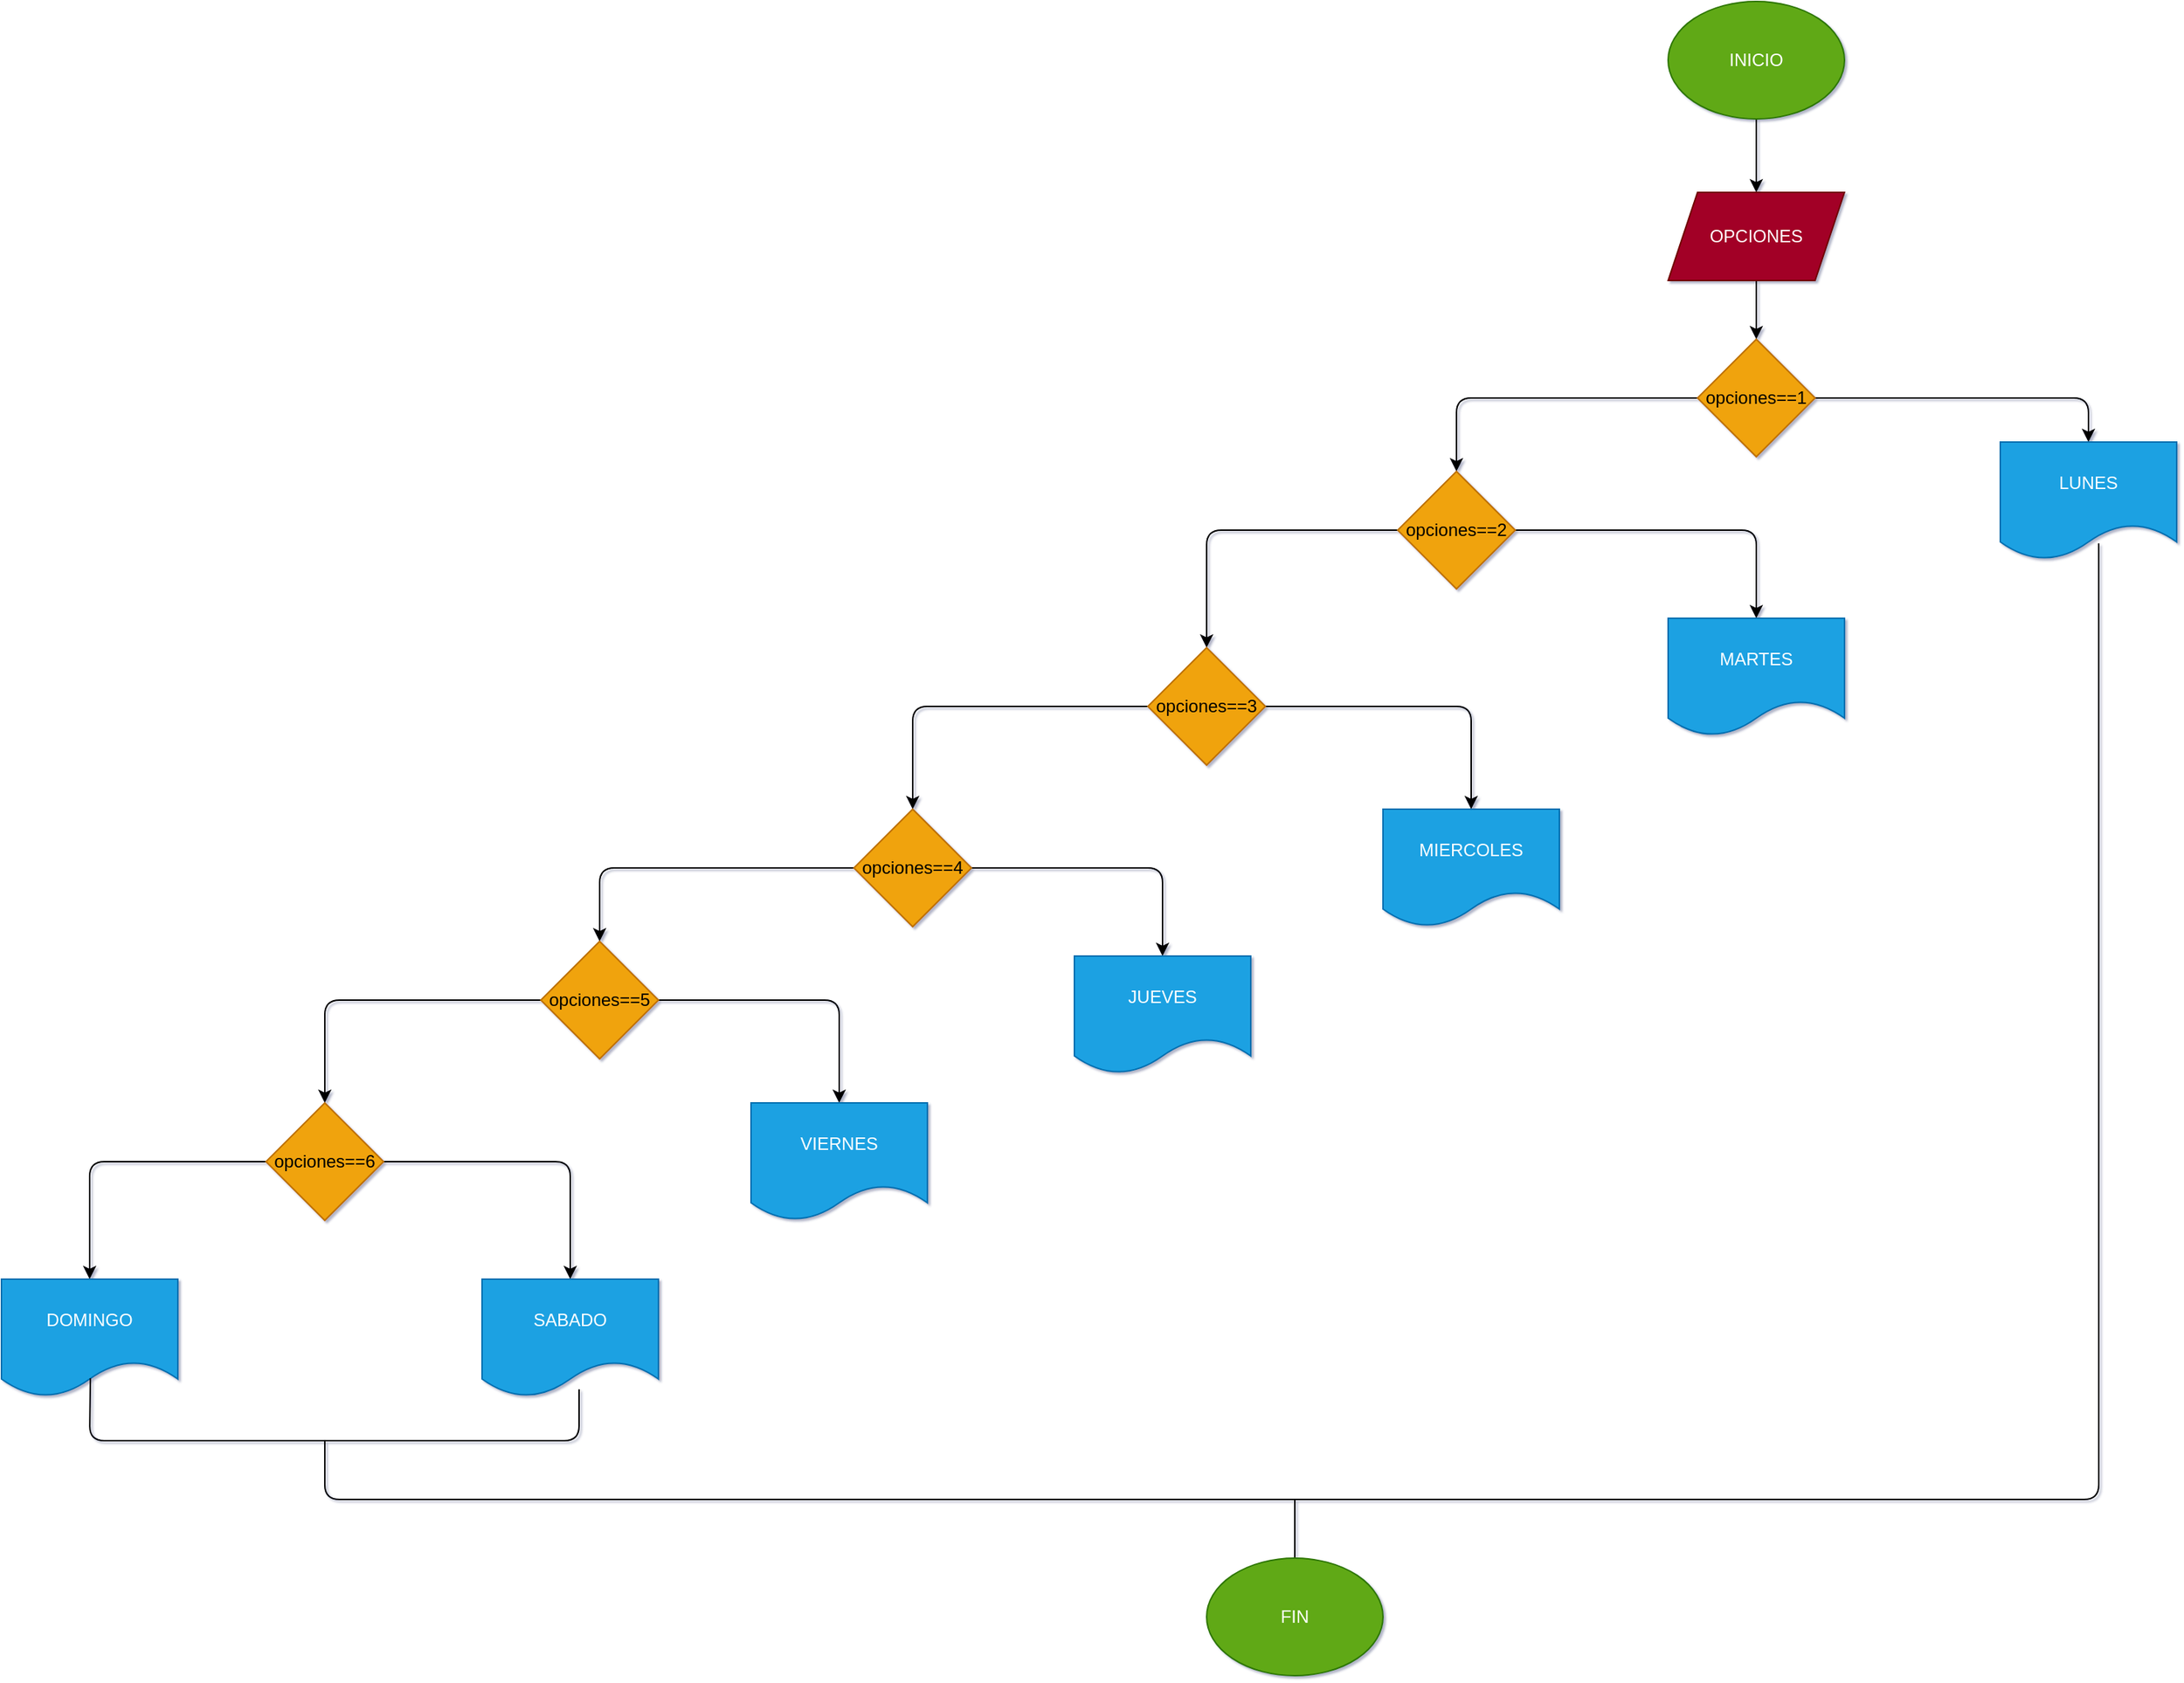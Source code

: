 <mxfile>
    <diagram id="H7iCWUtUSiKosDngxJ_1" name="Página-1">
        <mxGraphModel dx="2840" dy="1273" grid="1" gridSize="10" guides="1" tooltips="1" connect="1" arrows="1" fold="1" page="1" pageScale="1" pageWidth="827" pageHeight="1169" math="0" shadow="1">
            <root>
                <mxCell id="0"/>
                <mxCell id="1" parent="0"/>
                <mxCell id="4" value="" style="edgeStyle=none;html=1;" edge="1" parent="1" source="2" target="3">
                    <mxGeometry relative="1" as="geometry"/>
                </mxCell>
                <mxCell id="2" value="INICIO" style="ellipse;whiteSpace=wrap;html=1;fillColor=#60a917;fontColor=#ffffff;strokeColor=#2D7600;" vertex="1" parent="1">
                    <mxGeometry x="354" y="20" width="120" height="80" as="geometry"/>
                </mxCell>
                <mxCell id="6" value="" style="edgeStyle=none;html=1;" edge="1" parent="1" source="3" target="5">
                    <mxGeometry relative="1" as="geometry"/>
                </mxCell>
                <mxCell id="3" value="OPCIONES" style="shape=parallelogram;perimeter=parallelogramPerimeter;whiteSpace=wrap;html=1;fixedSize=1;fillColor=#a20025;fontColor=#ffffff;strokeColor=#6F0000;" vertex="1" parent="1">
                    <mxGeometry x="354" y="150" width="120" height="60" as="geometry"/>
                </mxCell>
                <mxCell id="8" value="" style="edgeStyle=none;html=1;" edge="1" parent="1" source="5" target="7">
                    <mxGeometry relative="1" as="geometry">
                        <Array as="points">
                            <mxPoint x="640" y="290"/>
                        </Array>
                    </mxGeometry>
                </mxCell>
                <mxCell id="10" value="" style="edgeStyle=none;html=1;" edge="1" parent="1" source="5" target="9">
                    <mxGeometry relative="1" as="geometry">
                        <Array as="points">
                            <mxPoint x="210" y="290"/>
                        </Array>
                    </mxGeometry>
                </mxCell>
                <mxCell id="5" value="opciones==1" style="rhombus;whiteSpace=wrap;html=1;fillColor=#f0a30a;fontColor=#000000;strokeColor=#BD7000;" vertex="1" parent="1">
                    <mxGeometry x="374" y="250" width="80" height="80" as="geometry"/>
                </mxCell>
                <mxCell id="7" value="LUNES" style="shape=document;whiteSpace=wrap;html=1;boundedLbl=1;fillColor=#1ba1e2;fontColor=#ffffff;strokeColor=#006EAF;" vertex="1" parent="1">
                    <mxGeometry x="580" y="320" width="120" height="80" as="geometry"/>
                </mxCell>
                <mxCell id="12" value="" style="edgeStyle=none;html=1;" edge="1" parent="1" source="9" target="11">
                    <mxGeometry relative="1" as="geometry">
                        <Array as="points">
                            <mxPoint x="414" y="380"/>
                        </Array>
                    </mxGeometry>
                </mxCell>
                <mxCell id="16" value="" style="edgeStyle=none;html=1;" edge="1" parent="1" source="9" target="15">
                    <mxGeometry relative="1" as="geometry">
                        <Array as="points">
                            <mxPoint x="40" y="380"/>
                        </Array>
                    </mxGeometry>
                </mxCell>
                <mxCell id="9" value="opciones==2" style="rhombus;whiteSpace=wrap;html=1;fillColor=#f0a30a;fontColor=#000000;strokeColor=#BD7000;" vertex="1" parent="1">
                    <mxGeometry x="170" y="340" width="80" height="80" as="geometry"/>
                </mxCell>
                <mxCell id="11" value="MARTES" style="shape=document;whiteSpace=wrap;html=1;boundedLbl=1;fillColor=#1ba1e2;fontColor=#ffffff;strokeColor=#006EAF;" vertex="1" parent="1">
                    <mxGeometry x="354" y="440" width="120" height="80" as="geometry"/>
                </mxCell>
                <mxCell id="18" value="" style="edgeStyle=none;html=1;" edge="1" parent="1" source="15" target="17">
                    <mxGeometry relative="1" as="geometry">
                        <Array as="points">
                            <mxPoint x="220" y="500"/>
                        </Array>
                    </mxGeometry>
                </mxCell>
                <mxCell id="24" value="" style="edgeStyle=none;html=1;" edge="1" parent="1" source="15" target="23">
                    <mxGeometry relative="1" as="geometry">
                        <Array as="points">
                            <mxPoint x="-160" y="500"/>
                        </Array>
                    </mxGeometry>
                </mxCell>
                <mxCell id="15" value="opciones==3" style="rhombus;whiteSpace=wrap;html=1;fillColor=#f0a30a;fontColor=#000000;strokeColor=#BD7000;" vertex="1" parent="1">
                    <mxGeometry y="460" width="80" height="80" as="geometry"/>
                </mxCell>
                <mxCell id="17" value="MIERCOLES" style="shape=document;whiteSpace=wrap;html=1;boundedLbl=1;fillColor=#1ba1e2;fontColor=#ffffff;strokeColor=#006EAF;" vertex="1" parent="1">
                    <mxGeometry x="160" y="570" width="120" height="80" as="geometry"/>
                </mxCell>
                <mxCell id="26" value="" style="edgeStyle=none;html=1;" edge="1" parent="1" source="23" target="25">
                    <mxGeometry relative="1" as="geometry">
                        <Array as="points">
                            <mxPoint x="10" y="610"/>
                        </Array>
                    </mxGeometry>
                </mxCell>
                <mxCell id="28" value="" style="edgeStyle=none;html=1;" edge="1" parent="1" source="23" target="27">
                    <mxGeometry relative="1" as="geometry">
                        <Array as="points">
                            <mxPoint x="-373" y="610"/>
                        </Array>
                    </mxGeometry>
                </mxCell>
                <mxCell id="23" value="opciones==4" style="rhombus;whiteSpace=wrap;html=1;fillColor=#f0a30a;fontColor=#000000;strokeColor=#BD7000;" vertex="1" parent="1">
                    <mxGeometry x="-200" y="570" width="80" height="80" as="geometry"/>
                </mxCell>
                <mxCell id="25" value="JUEVES" style="shape=document;whiteSpace=wrap;html=1;boundedLbl=1;fillColor=#1ba1e2;fontColor=#ffffff;strokeColor=#006EAF;" vertex="1" parent="1">
                    <mxGeometry x="-50" y="670" width="120" height="80" as="geometry"/>
                </mxCell>
                <mxCell id="30" value="" style="edgeStyle=none;html=1;" edge="1" parent="1" source="27" target="29">
                    <mxGeometry relative="1" as="geometry">
                        <Array as="points">
                            <mxPoint x="-210" y="700"/>
                        </Array>
                    </mxGeometry>
                </mxCell>
                <mxCell id="32" value="" style="edgeStyle=none;html=1;" edge="1" parent="1" source="27" target="31">
                    <mxGeometry relative="1" as="geometry">
                        <Array as="points">
                            <mxPoint x="-560" y="700"/>
                        </Array>
                    </mxGeometry>
                </mxCell>
                <mxCell id="27" value="opciones==5" style="rhombus;whiteSpace=wrap;html=1;fillColor=#f0a30a;fontColor=#000000;strokeColor=#BD7000;" vertex="1" parent="1">
                    <mxGeometry x="-413" y="660" width="80" height="80" as="geometry"/>
                </mxCell>
                <mxCell id="29" value="VIERNES" style="shape=document;whiteSpace=wrap;html=1;boundedLbl=1;fillColor=#1ba1e2;fontColor=#ffffff;strokeColor=#006EAF;" vertex="1" parent="1">
                    <mxGeometry x="-270" y="770" width="120" height="80" as="geometry"/>
                </mxCell>
                <mxCell id="34" value="" style="edgeStyle=none;html=1;" edge="1" parent="1" source="31" target="33">
                    <mxGeometry relative="1" as="geometry">
                        <Array as="points">
                            <mxPoint x="-393" y="810"/>
                        </Array>
                    </mxGeometry>
                </mxCell>
                <mxCell id="36" value="" style="edgeStyle=none;html=1;" edge="1" parent="1" source="31" target="35">
                    <mxGeometry relative="1" as="geometry">
                        <Array as="points">
                            <mxPoint x="-720" y="810"/>
                        </Array>
                    </mxGeometry>
                </mxCell>
                <mxCell id="31" value="opciones==6" style="rhombus;whiteSpace=wrap;html=1;fillColor=#f0a30a;fontColor=#000000;strokeColor=#BD7000;" vertex="1" parent="1">
                    <mxGeometry x="-600" y="770" width="80" height="80" as="geometry"/>
                </mxCell>
                <mxCell id="33" value="SABADO" style="shape=document;whiteSpace=wrap;html=1;boundedLbl=1;fillColor=#1ba1e2;fontColor=#ffffff;strokeColor=#006EAF;" vertex="1" parent="1">
                    <mxGeometry x="-453" y="890" width="120" height="80" as="geometry"/>
                </mxCell>
                <mxCell id="35" value="DOMINGO" style="shape=document;whiteSpace=wrap;html=1;boundedLbl=1;fillColor=#1ba1e2;fontColor=#ffffff;strokeColor=#006EAF;" vertex="1" parent="1">
                    <mxGeometry x="-780" y="890" width="120" height="80" as="geometry"/>
                </mxCell>
                <mxCell id="37" value="" style="endArrow=none;html=1;exitX=0.504;exitY=0.844;exitDx=0;exitDy=0;exitPerimeter=0;entryX=0.55;entryY=0.938;entryDx=0;entryDy=0;entryPerimeter=0;" edge="1" parent="1" source="35" target="33">
                    <mxGeometry width="50" height="50" relative="1" as="geometry">
                        <mxPoint x="-510" y="1090" as="sourcePoint"/>
                        <mxPoint x="-460" y="1040" as="targetPoint"/>
                        <Array as="points">
                            <mxPoint x="-720" y="1000"/>
                            <mxPoint x="-387" y="1000"/>
                        </Array>
                    </mxGeometry>
                </mxCell>
                <mxCell id="38" value="" style="endArrow=none;html=1;entryX=0.558;entryY=0.863;entryDx=0;entryDy=0;entryPerimeter=0;" edge="1" parent="1" target="7">
                    <mxGeometry width="50" height="50" relative="1" as="geometry">
                        <mxPoint x="-560" y="1000" as="sourcePoint"/>
                        <mxPoint x="-310" y="1080" as="targetPoint"/>
                        <Array as="points">
                            <mxPoint x="-560" y="1040"/>
                            <mxPoint x="647" y="1040"/>
                        </Array>
                    </mxGeometry>
                </mxCell>
                <mxCell id="39" value="" style="endArrow=none;html=1;exitX=0.5;exitY=0;exitDx=0;exitDy=0;" edge="1" parent="1" source="40">
                    <mxGeometry width="50" height="50" relative="1" as="geometry">
                        <mxPoint x="100" y="1080" as="sourcePoint"/>
                        <mxPoint x="100" y="1040" as="targetPoint"/>
                    </mxGeometry>
                </mxCell>
                <mxCell id="40" value="FIN" style="ellipse;whiteSpace=wrap;html=1;fillColor=#60a917;fontColor=#ffffff;strokeColor=#2D7600;" vertex="1" parent="1">
                    <mxGeometry x="40" y="1080" width="120" height="80" as="geometry"/>
                </mxCell>
            </root>
        </mxGraphModel>
    </diagram>
</mxfile>